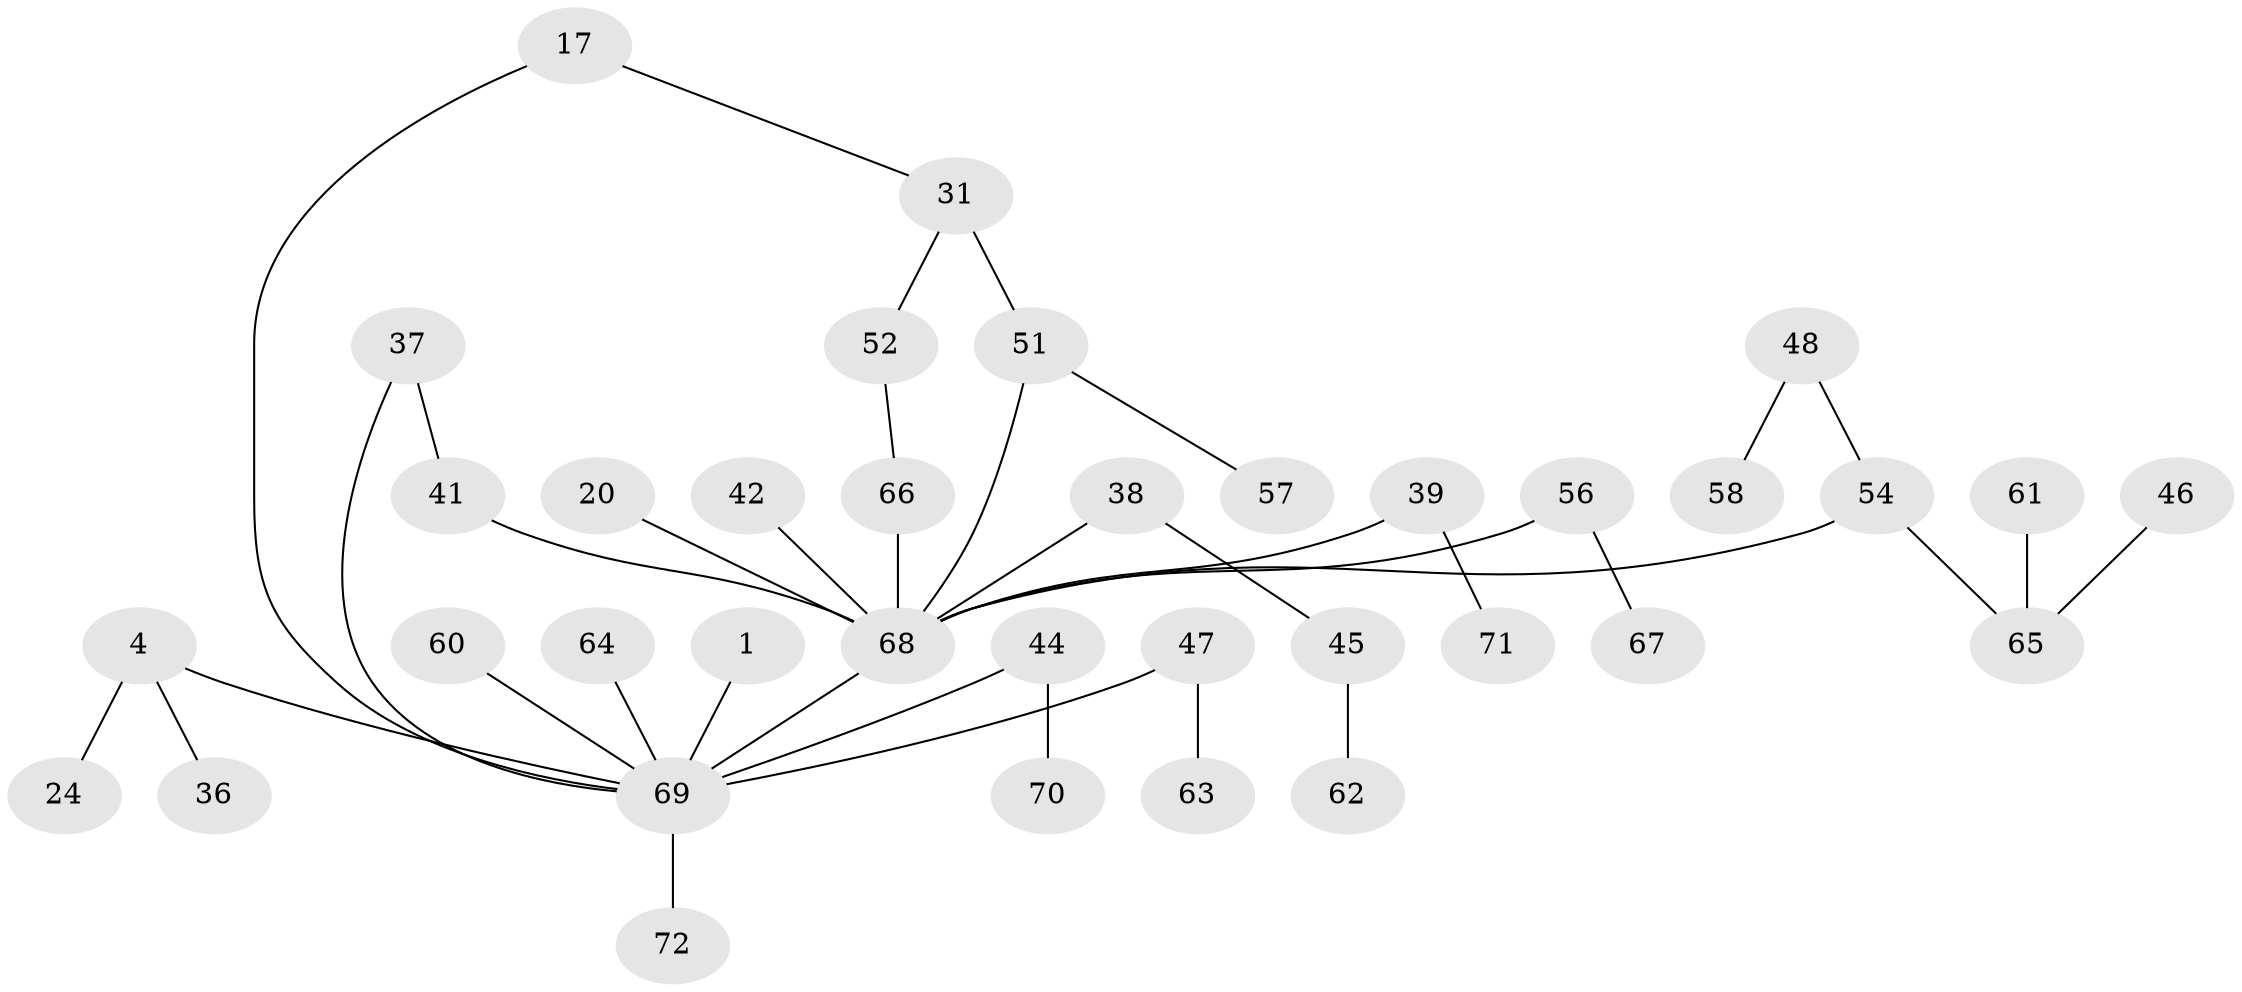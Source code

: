 // original degree distribution, {1: 0.3333333333333333, 6: 0.013888888888888888, 7: 0.027777777777777776, 5: 0.05555555555555555, 3: 0.1388888888888889, 2: 0.375, 4: 0.05555555555555555}
// Generated by graph-tools (version 1.1) at 2025/42/03/09/25 04:42:21]
// undirected, 36 vertices, 38 edges
graph export_dot {
graph [start="1"]
  node [color=gray90,style=filled];
  1;
  4;
  17;
  20;
  24 [super="+13"];
  31;
  36;
  37 [super="+11+23+26"];
  38;
  39;
  41;
  42;
  44 [super="+27"];
  45;
  46;
  47;
  48 [super="+19"];
  51 [super="+49"];
  52;
  54 [super="+25+43"];
  56;
  57;
  58;
  60;
  61;
  62;
  63;
  64;
  65 [super="+33+34"];
  66;
  67;
  68 [super="+7+40+50"];
  69 [super="+55+18+59"];
  70;
  71;
  72;
  1 -- 69;
  4 -- 36;
  4 -- 24;
  4 -- 69 [weight=3];
  17 -- 31;
  17 -- 69;
  20 -- 68;
  31 -- 51 [weight=2];
  31 -- 52;
  37 -- 41;
  37 -- 69;
  38 -- 45;
  38 -- 68;
  39 -- 71;
  39 -- 68;
  41 -- 68;
  42 -- 68;
  44 -- 70;
  44 -- 69;
  45 -- 62;
  46 -- 65;
  47 -- 63;
  47 -- 69;
  48 -- 58;
  48 -- 54;
  51 -- 57;
  51 -- 68;
  52 -- 66;
  54 -- 68 [weight=3];
  54 -- 65;
  56 -- 67;
  56 -- 68;
  60 -- 69;
  61 -- 65;
  64 -- 69;
  66 -- 68;
  68 -- 69 [weight=4];
  69 -- 72;
}

